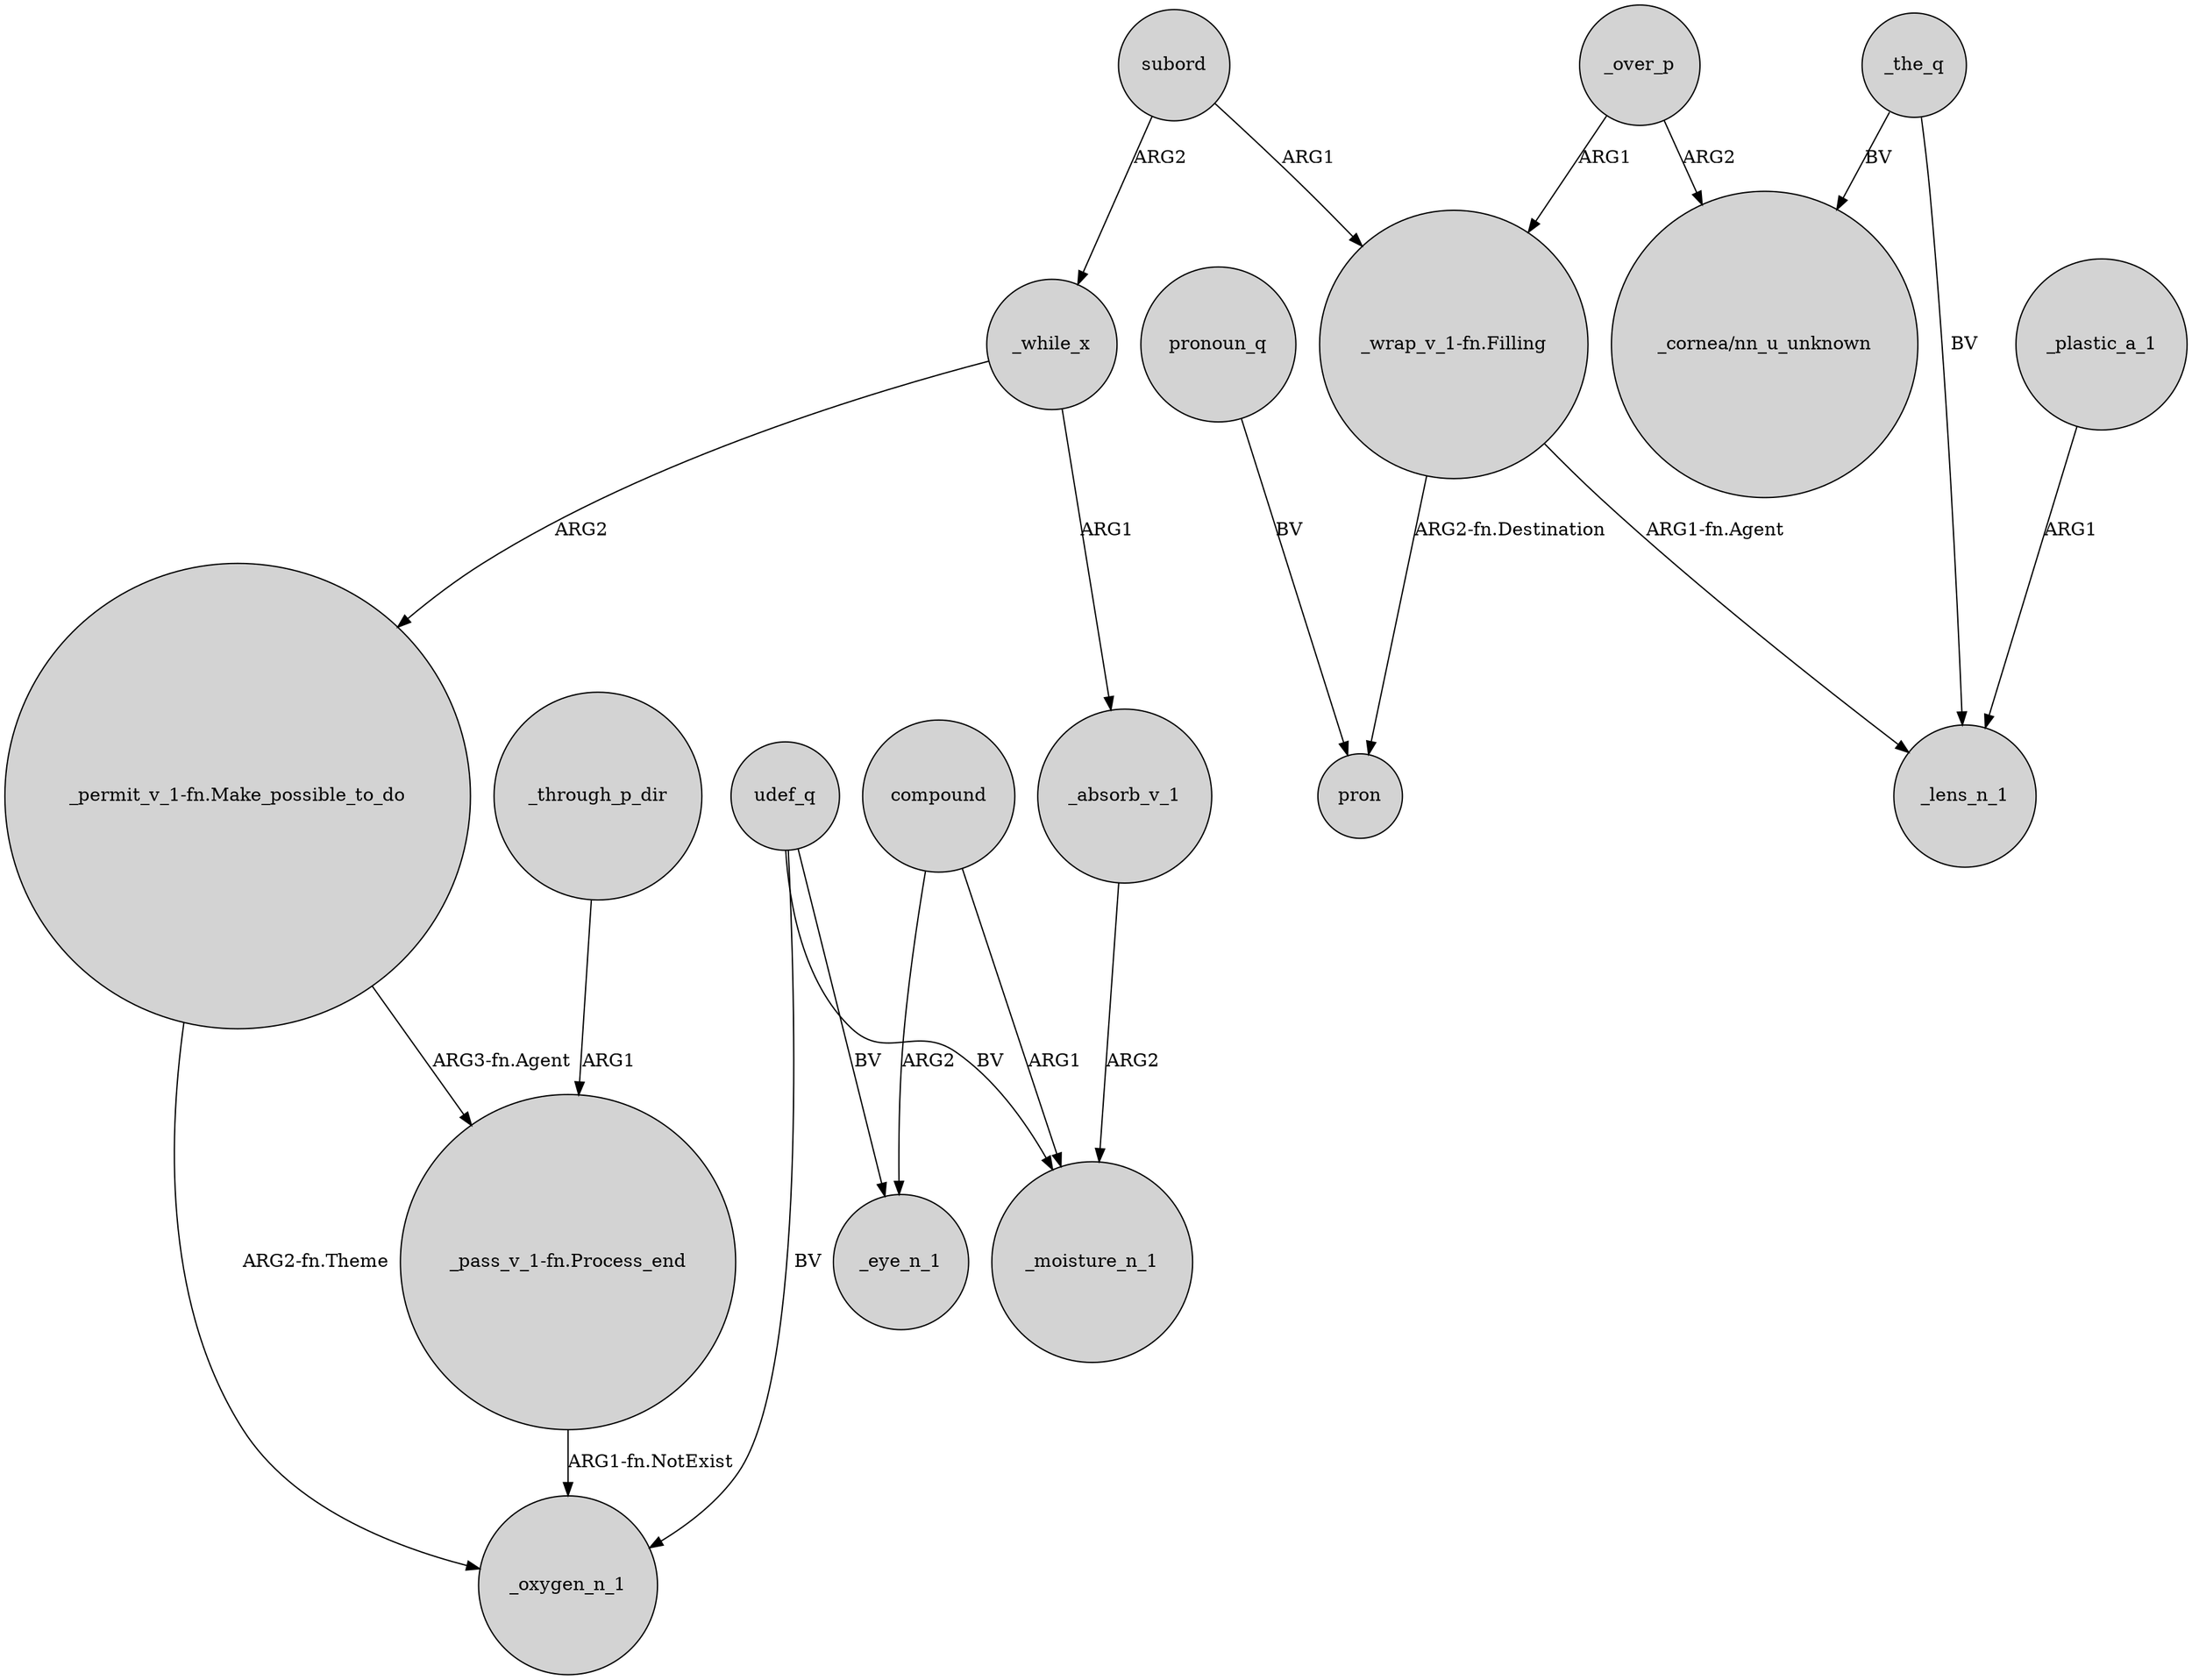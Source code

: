 digraph {
	node [shape=circle style=filled]
	_absorb_v_1 -> _moisture_n_1 [label=ARG2]
	_through_p_dir -> "_pass_v_1-fn.Process_end" [label=ARG1]
	udef_q -> _moisture_n_1 [label=BV]
	"_permit_v_1-fn.Make_possible_to_do" -> "_pass_v_1-fn.Process_end" [label="ARG3-fn.Agent"]
	subord -> _while_x [label=ARG2]
	compound -> _moisture_n_1 [label=ARG1]
	_while_x -> _absorb_v_1 [label=ARG1]
	"_permit_v_1-fn.Make_possible_to_do" -> _oxygen_n_1 [label="ARG2-fn.Theme"]
	compound -> _eye_n_1 [label=ARG2]
	udef_q -> _eye_n_1 [label=BV]
	_the_q -> _lens_n_1 [label=BV]
	pronoun_q -> pron [label=BV]
	"_wrap_v_1-fn.Filling" -> _lens_n_1 [label="ARG1-fn.Agent"]
	_over_p -> "_wrap_v_1-fn.Filling" [label=ARG1]
	_while_x -> "_permit_v_1-fn.Make_possible_to_do" [label=ARG2]
	_plastic_a_1 -> _lens_n_1 [label=ARG1]
	_the_q -> "_cornea/nn_u_unknown" [label=BV]
	"_wrap_v_1-fn.Filling" -> pron [label="ARG2-fn.Destination"]
	_over_p -> "_cornea/nn_u_unknown" [label=ARG2]
	udef_q -> _oxygen_n_1 [label=BV]
	"_pass_v_1-fn.Process_end" -> _oxygen_n_1 [label="ARG1-fn.NotExist"]
	subord -> "_wrap_v_1-fn.Filling" [label=ARG1]
}
